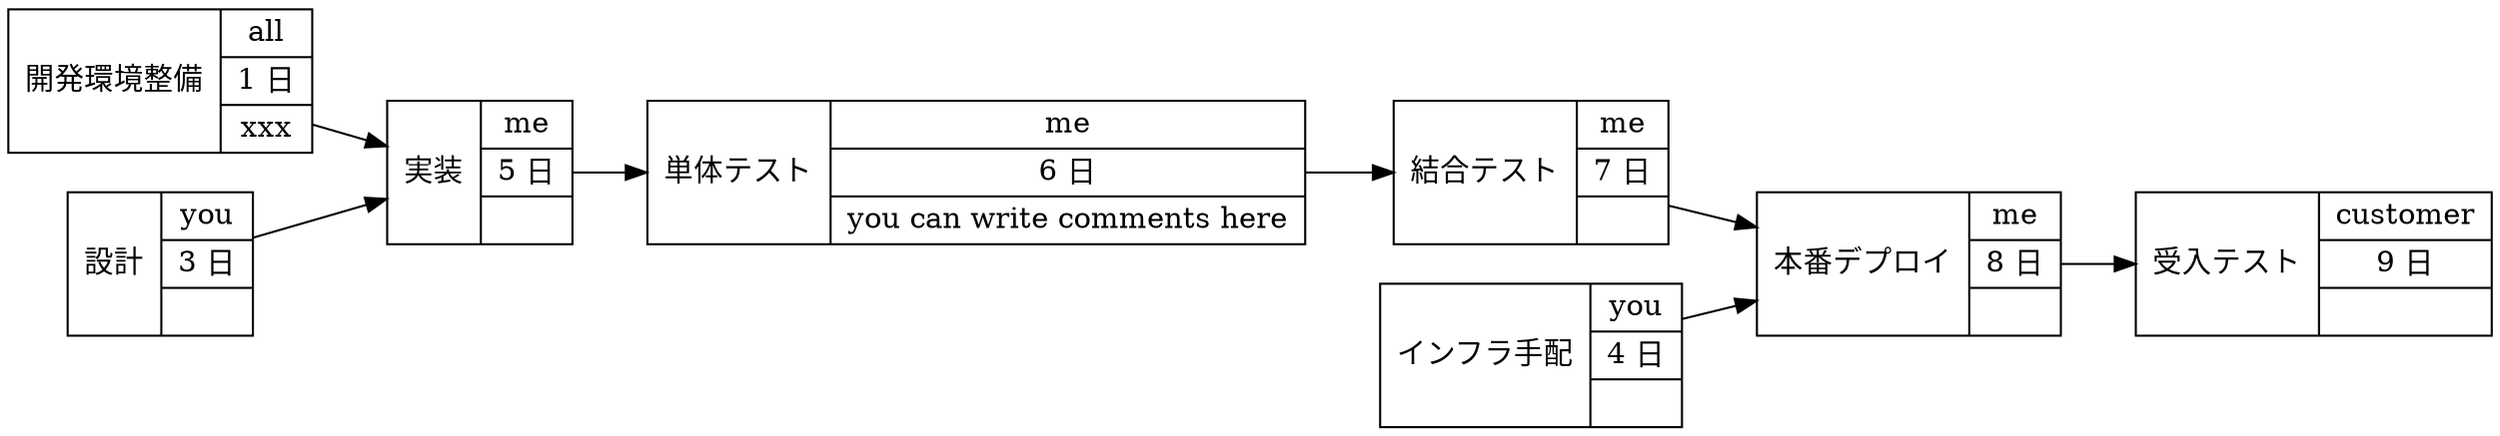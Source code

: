 digraph G {
  graph[
      charset = "UTF-8"
      rankdir = LR
  ]

  node_1 [label="{ 開発環境整備|{ all |{ 1 日} | xxx } }",
     shape="record",
    ];
  node_2 [label="{ 設計|{ you |{ 3 日} |  } }",
     shape="record",
    ];
  node_3 [label="{ インフラ手配|{ you |{ 4 日} |  } }",
     shape="record",
    ];
  node_4 [label="{ 実装|{ me |{ 5 日} |  } }",
     shape="record",
    ];
  node_5 [label="{ 単体テスト|{ me |{ 6 日} | you can write comments here } }",
     shape="record",
    ];
  node_6 [label="{ 結合テスト|{ me |{ 7 日} |  } }",
     shape="record",
    ];
  node_7 [label="{ 本番デプロイ|{ me |{ 8 日} |  } }",
     shape="record",
    ];
  node_8 [label="{ 受入テスト|{ customer |{ 9 日} |  } }",
     shape="record",
    ];
  node_2 -> node_4;
  node_1 -> node_4 -> node_5 -> node_6 -> node_7;
  node_3 -> node_7 -> node_8;
}